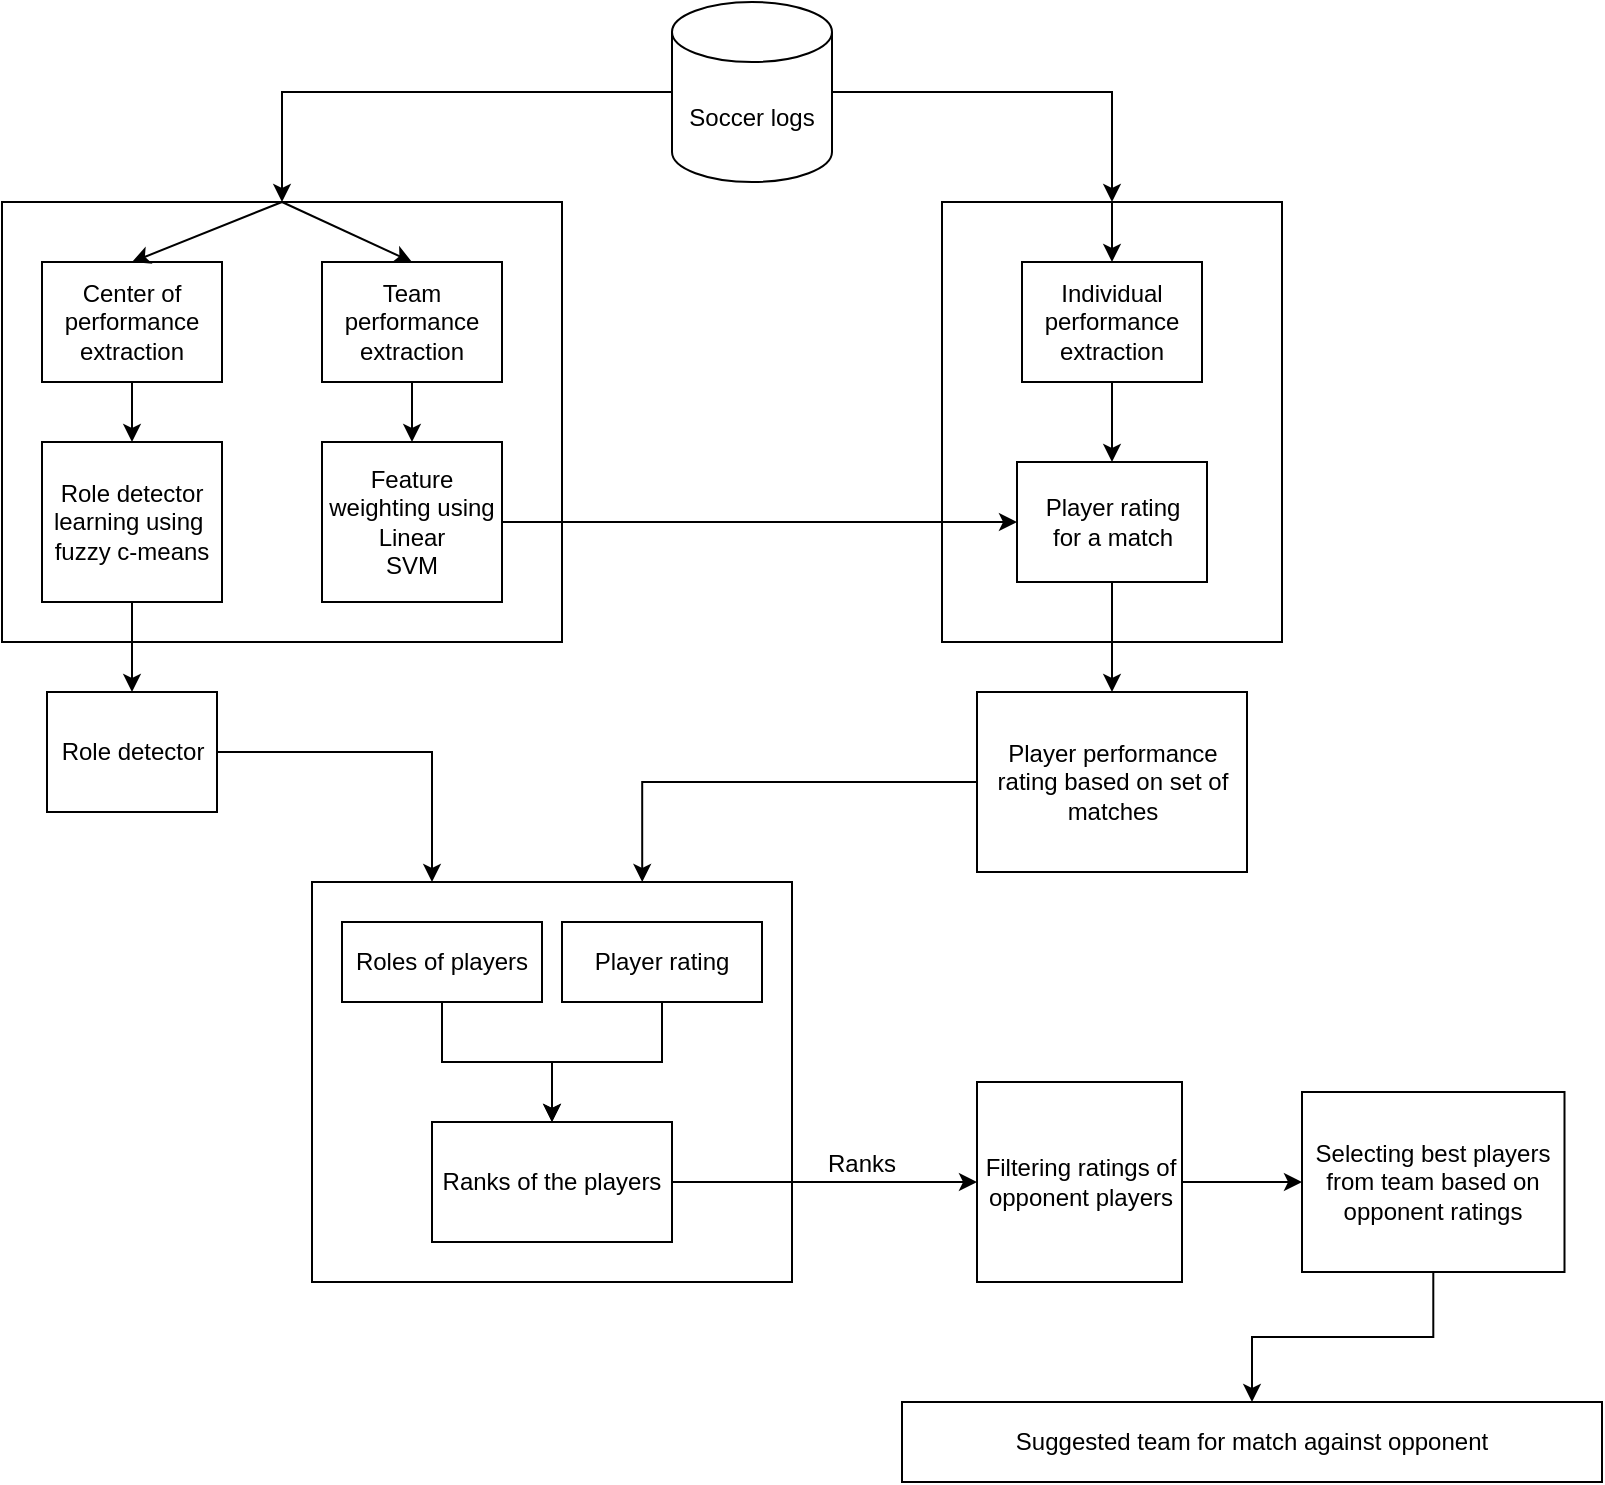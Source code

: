 <mxfile version="24.7.1" type="github">
  <diagram name="Page-1" id="ZjyivyVlpVMR8Z6ZtWU3">
    <mxGraphModel dx="1434" dy="752" grid="1" gridSize="10" guides="1" tooltips="1" connect="1" arrows="1" fold="1" page="1" pageScale="1" pageWidth="850" pageHeight="1100" math="0" shadow="0">
      <root>
        <mxCell id="0" />
        <mxCell id="1" parent="0" />
        <mxCell id="9dfFhnOsKdxjVdMtk8yv-2" style="edgeStyle=orthogonalEdgeStyle;rounded=0;orthogonalLoop=1;jettySize=auto;html=1;" edge="1" parent="1" source="9dfFhnOsKdxjVdMtk8yv-1" target="9dfFhnOsKdxjVdMtk8yv-3">
          <mxGeometry relative="1" as="geometry">
            <mxPoint x="160" y="210" as="targetPoint" />
          </mxGeometry>
        </mxCell>
        <mxCell id="9dfFhnOsKdxjVdMtk8yv-11" style="edgeStyle=orthogonalEdgeStyle;rounded=0;orthogonalLoop=1;jettySize=auto;html=1;" edge="1" parent="1" source="9dfFhnOsKdxjVdMtk8yv-1" target="9dfFhnOsKdxjVdMtk8yv-13">
          <mxGeometry relative="1" as="geometry">
            <mxPoint x="620" y="200" as="targetPoint" />
          </mxGeometry>
        </mxCell>
        <mxCell id="9dfFhnOsKdxjVdMtk8yv-1" value="Soccer logs" style="shape=cylinder3;whiteSpace=wrap;html=1;boundedLbl=1;backgroundOutline=1;size=15;" vertex="1" parent="1">
          <mxGeometry x="365" y="100" width="80" height="90" as="geometry" />
        </mxCell>
        <mxCell id="9dfFhnOsKdxjVdMtk8yv-3" value="" style="rounded=0;whiteSpace=wrap;html=1;" vertex="1" parent="1">
          <mxGeometry x="30" y="200" width="280" height="220" as="geometry" />
        </mxCell>
        <mxCell id="9dfFhnOsKdxjVdMtk8yv-10" value="" style="edgeStyle=orthogonalEdgeStyle;rounded=0;orthogonalLoop=1;jettySize=auto;html=1;" edge="1" parent="1" source="9dfFhnOsKdxjVdMtk8yv-4" target="9dfFhnOsKdxjVdMtk8yv-8">
          <mxGeometry relative="1" as="geometry" />
        </mxCell>
        <mxCell id="9dfFhnOsKdxjVdMtk8yv-4" value="Team performance extraction" style="rounded=0;whiteSpace=wrap;html=1;" vertex="1" parent="1">
          <mxGeometry x="190" y="230" width="90" height="60" as="geometry" />
        </mxCell>
        <mxCell id="9dfFhnOsKdxjVdMtk8yv-29" style="edgeStyle=orthogonalEdgeStyle;rounded=0;orthogonalLoop=1;jettySize=auto;html=1;" edge="1" parent="1" source="9dfFhnOsKdxjVdMtk8yv-6" target="9dfFhnOsKdxjVdMtk8yv-28">
          <mxGeometry relative="1" as="geometry" />
        </mxCell>
        <mxCell id="9dfFhnOsKdxjVdMtk8yv-6" value="Role detector learning using&amp;nbsp;&lt;div&gt;fuzzy c-means&lt;/div&gt;" style="rounded=0;whiteSpace=wrap;html=1;" vertex="1" parent="1">
          <mxGeometry x="50" y="320" width="90" height="80" as="geometry" />
        </mxCell>
        <mxCell id="9dfFhnOsKdxjVdMtk8yv-9" value="" style="edgeStyle=orthogonalEdgeStyle;rounded=0;orthogonalLoop=1;jettySize=auto;html=1;" edge="1" parent="1" source="9dfFhnOsKdxjVdMtk8yv-7" target="9dfFhnOsKdxjVdMtk8yv-6">
          <mxGeometry relative="1" as="geometry" />
        </mxCell>
        <mxCell id="9dfFhnOsKdxjVdMtk8yv-7" value="Center of performance extraction" style="rounded=0;whiteSpace=wrap;html=1;" vertex="1" parent="1">
          <mxGeometry x="50" y="230" width="90" height="60" as="geometry" />
        </mxCell>
        <mxCell id="9dfFhnOsKdxjVdMtk8yv-8" value="Feature weighting using Linear&lt;br&gt;&lt;span style=&quot;background-color: initial;&quot;&gt;SVM&lt;/span&gt;" style="rounded=0;whiteSpace=wrap;html=1;" vertex="1" parent="1">
          <mxGeometry x="190" y="320" width="90" height="80" as="geometry" />
        </mxCell>
        <mxCell id="9dfFhnOsKdxjVdMtk8yv-20" style="edgeStyle=orthogonalEdgeStyle;rounded=0;orthogonalLoop=1;jettySize=auto;html=1;exitX=0.5;exitY=0;exitDx=0;exitDy=0;entryX=0.5;entryY=0;entryDx=0;entryDy=0;" edge="1" parent="1" source="9dfFhnOsKdxjVdMtk8yv-13" target="9dfFhnOsKdxjVdMtk8yv-19">
          <mxGeometry relative="1" as="geometry" />
        </mxCell>
        <mxCell id="9dfFhnOsKdxjVdMtk8yv-13" value="" style="rounded=0;whiteSpace=wrap;html=1;" vertex="1" parent="1">
          <mxGeometry x="500" y="200" width="170" height="220" as="geometry" />
        </mxCell>
        <mxCell id="9dfFhnOsKdxjVdMtk8yv-16" value="" style="endArrow=classic;html=1;rounded=0;entryX=0.5;entryY=0;entryDx=0;entryDy=0;" edge="1" parent="1" target="9dfFhnOsKdxjVdMtk8yv-7">
          <mxGeometry width="50" height="50" relative="1" as="geometry">
            <mxPoint x="170" y="200" as="sourcePoint" />
            <mxPoint x="220" y="150" as="targetPoint" />
          </mxGeometry>
        </mxCell>
        <mxCell id="9dfFhnOsKdxjVdMtk8yv-18" value="" style="endArrow=classic;html=1;rounded=0;exitX=0.5;exitY=0;exitDx=0;exitDy=0;entryX=0.5;entryY=0;entryDx=0;entryDy=0;" edge="1" parent="1" source="9dfFhnOsKdxjVdMtk8yv-3" target="9dfFhnOsKdxjVdMtk8yv-4">
          <mxGeometry width="50" height="50" relative="1" as="geometry">
            <mxPoint x="400" y="410" as="sourcePoint" />
            <mxPoint x="450" y="360" as="targetPoint" />
          </mxGeometry>
        </mxCell>
        <mxCell id="9dfFhnOsKdxjVdMtk8yv-23" value="" style="edgeStyle=orthogonalEdgeStyle;rounded=0;orthogonalLoop=1;jettySize=auto;html=1;" edge="1" parent="1" source="9dfFhnOsKdxjVdMtk8yv-19" target="9dfFhnOsKdxjVdMtk8yv-21">
          <mxGeometry relative="1" as="geometry" />
        </mxCell>
        <mxCell id="9dfFhnOsKdxjVdMtk8yv-19" value="Individual performance extraction" style="rounded=0;whiteSpace=wrap;html=1;" vertex="1" parent="1">
          <mxGeometry x="540" y="230" width="90" height="60" as="geometry" />
        </mxCell>
        <mxCell id="9dfFhnOsKdxjVdMtk8yv-31" style="edgeStyle=orthogonalEdgeStyle;rounded=0;orthogonalLoop=1;jettySize=auto;html=1;" edge="1" parent="1" source="9dfFhnOsKdxjVdMtk8yv-21" target="9dfFhnOsKdxjVdMtk8yv-30">
          <mxGeometry relative="1" as="geometry" />
        </mxCell>
        <mxCell id="9dfFhnOsKdxjVdMtk8yv-21" value="Player rating&lt;div&gt;for a match&lt;/div&gt;" style="rounded=0;whiteSpace=wrap;html=1;" vertex="1" parent="1">
          <mxGeometry x="537.5" y="330" width="95" height="60" as="geometry" />
        </mxCell>
        <mxCell id="9dfFhnOsKdxjVdMtk8yv-22" value="" style="endArrow=classic;html=1;rounded=0;exitX=0.5;exitY=0;exitDx=0;exitDy=0;" edge="1" parent="1" source="9dfFhnOsKdxjVdMtk8yv-13" target="9dfFhnOsKdxjVdMtk8yv-19">
          <mxGeometry width="50" height="50" relative="1" as="geometry">
            <mxPoint x="400" y="410" as="sourcePoint" />
            <mxPoint x="450" y="360" as="targetPoint" />
          </mxGeometry>
        </mxCell>
        <mxCell id="9dfFhnOsKdxjVdMtk8yv-26" value="" style="endArrow=classic;html=1;rounded=0;" edge="1" parent="1" source="9dfFhnOsKdxjVdMtk8yv-8" target="9dfFhnOsKdxjVdMtk8yv-21">
          <mxGeometry width="50" height="50" relative="1" as="geometry">
            <mxPoint x="400" y="410" as="sourcePoint" />
            <mxPoint x="450" y="360" as="targetPoint" />
          </mxGeometry>
        </mxCell>
        <mxCell id="9dfFhnOsKdxjVdMtk8yv-27" value="" style="rounded=0;whiteSpace=wrap;html=1;" vertex="1" parent="1">
          <mxGeometry x="185" y="540" width="240" height="200" as="geometry" />
        </mxCell>
        <mxCell id="9dfFhnOsKdxjVdMtk8yv-33" style="edgeStyle=orthogonalEdgeStyle;rounded=0;orthogonalLoop=1;jettySize=auto;html=1;entryX=0.25;entryY=0;entryDx=0;entryDy=0;" edge="1" parent="1" source="9dfFhnOsKdxjVdMtk8yv-28" target="9dfFhnOsKdxjVdMtk8yv-27">
          <mxGeometry relative="1" as="geometry" />
        </mxCell>
        <mxCell id="9dfFhnOsKdxjVdMtk8yv-28" value="Role detector" style="rounded=0;whiteSpace=wrap;html=1;" vertex="1" parent="1">
          <mxGeometry x="52.5" y="445" width="85" height="60" as="geometry" />
        </mxCell>
        <mxCell id="9dfFhnOsKdxjVdMtk8yv-30" value="Player performance rating based on set of matches" style="rounded=0;whiteSpace=wrap;html=1;" vertex="1" parent="1">
          <mxGeometry x="517.5" y="445" width="135" height="90" as="geometry" />
        </mxCell>
        <mxCell id="9dfFhnOsKdxjVdMtk8yv-32" value="Ranks of the players" style="rounded=0;whiteSpace=wrap;html=1;" vertex="1" parent="1">
          <mxGeometry x="245" y="660" width="120" height="60" as="geometry" />
        </mxCell>
        <mxCell id="9dfFhnOsKdxjVdMtk8yv-34" style="edgeStyle=orthogonalEdgeStyle;rounded=0;orthogonalLoop=1;jettySize=auto;html=1;entryX=0.688;entryY=0;entryDx=0;entryDy=0;entryPerimeter=0;" edge="1" parent="1" source="9dfFhnOsKdxjVdMtk8yv-30" target="9dfFhnOsKdxjVdMtk8yv-27">
          <mxGeometry relative="1" as="geometry" />
        </mxCell>
        <mxCell id="9dfFhnOsKdxjVdMtk8yv-36" value="" style="edgeStyle=orthogonalEdgeStyle;rounded=0;orthogonalLoop=1;jettySize=auto;html=1;" edge="1" parent="1" source="9dfFhnOsKdxjVdMtk8yv-35" target="9dfFhnOsKdxjVdMtk8yv-32">
          <mxGeometry relative="1" as="geometry" />
        </mxCell>
        <mxCell id="9dfFhnOsKdxjVdMtk8yv-35" value="Roles of players" style="rounded=0;whiteSpace=wrap;html=1;" vertex="1" parent="1">
          <mxGeometry x="200" y="560" width="100" height="40" as="geometry" />
        </mxCell>
        <mxCell id="9dfFhnOsKdxjVdMtk8yv-38" value="" style="edgeStyle=orthogonalEdgeStyle;rounded=0;orthogonalLoop=1;jettySize=auto;html=1;" edge="1" parent="1" source="9dfFhnOsKdxjVdMtk8yv-37" target="9dfFhnOsKdxjVdMtk8yv-32">
          <mxGeometry relative="1" as="geometry" />
        </mxCell>
        <mxCell id="9dfFhnOsKdxjVdMtk8yv-37" value="Player rating" style="rounded=0;whiteSpace=wrap;html=1;" vertex="1" parent="1">
          <mxGeometry x="310" y="560" width="100" height="40" as="geometry" />
        </mxCell>
        <mxCell id="9dfFhnOsKdxjVdMtk8yv-44" value="" style="edgeStyle=orthogonalEdgeStyle;rounded=0;orthogonalLoop=1;jettySize=auto;html=1;" edge="1" parent="1" source="9dfFhnOsKdxjVdMtk8yv-39" target="9dfFhnOsKdxjVdMtk8yv-43">
          <mxGeometry relative="1" as="geometry" />
        </mxCell>
        <mxCell id="9dfFhnOsKdxjVdMtk8yv-39" value="Filtering ratings of opponent players" style="rounded=0;whiteSpace=wrap;html=1;" vertex="1" parent="1">
          <mxGeometry x="517.5" y="640" width="102.5" height="100" as="geometry" />
        </mxCell>
        <mxCell id="9dfFhnOsKdxjVdMtk8yv-41" value="" style="endArrow=classic;html=1;rounded=0;exitX=1;exitY=0.5;exitDx=0;exitDy=0;entryX=0;entryY=0.5;entryDx=0;entryDy=0;" edge="1" parent="1" source="9dfFhnOsKdxjVdMtk8yv-32" target="9dfFhnOsKdxjVdMtk8yv-39">
          <mxGeometry width="50" height="50" relative="1" as="geometry">
            <mxPoint x="430" y="450" as="sourcePoint" />
            <mxPoint x="460" y="690" as="targetPoint" />
          </mxGeometry>
        </mxCell>
        <mxCell id="9dfFhnOsKdxjVdMtk8yv-42" value="Ranks" style="text;html=1;align=center;verticalAlign=middle;whiteSpace=wrap;rounded=0;" vertex="1" parent="1">
          <mxGeometry x="430" y="666" width="60" height="30" as="geometry" />
        </mxCell>
        <mxCell id="9dfFhnOsKdxjVdMtk8yv-46" value="" style="edgeStyle=orthogonalEdgeStyle;rounded=0;orthogonalLoop=1;jettySize=auto;html=1;" edge="1" parent="1" source="9dfFhnOsKdxjVdMtk8yv-43" target="9dfFhnOsKdxjVdMtk8yv-45">
          <mxGeometry relative="1" as="geometry" />
        </mxCell>
        <mxCell id="9dfFhnOsKdxjVdMtk8yv-43" value="Selecting best players from team based on opponent ratings" style="whiteSpace=wrap;html=1;rounded=0;" vertex="1" parent="1">
          <mxGeometry x="680" y="645" width="131.25" height="90" as="geometry" />
        </mxCell>
        <mxCell id="9dfFhnOsKdxjVdMtk8yv-45" value="Suggested team for match against opponent" style="whiteSpace=wrap;html=1;rounded=0;" vertex="1" parent="1">
          <mxGeometry x="480" y="800" width="350" height="40" as="geometry" />
        </mxCell>
      </root>
    </mxGraphModel>
  </diagram>
</mxfile>
